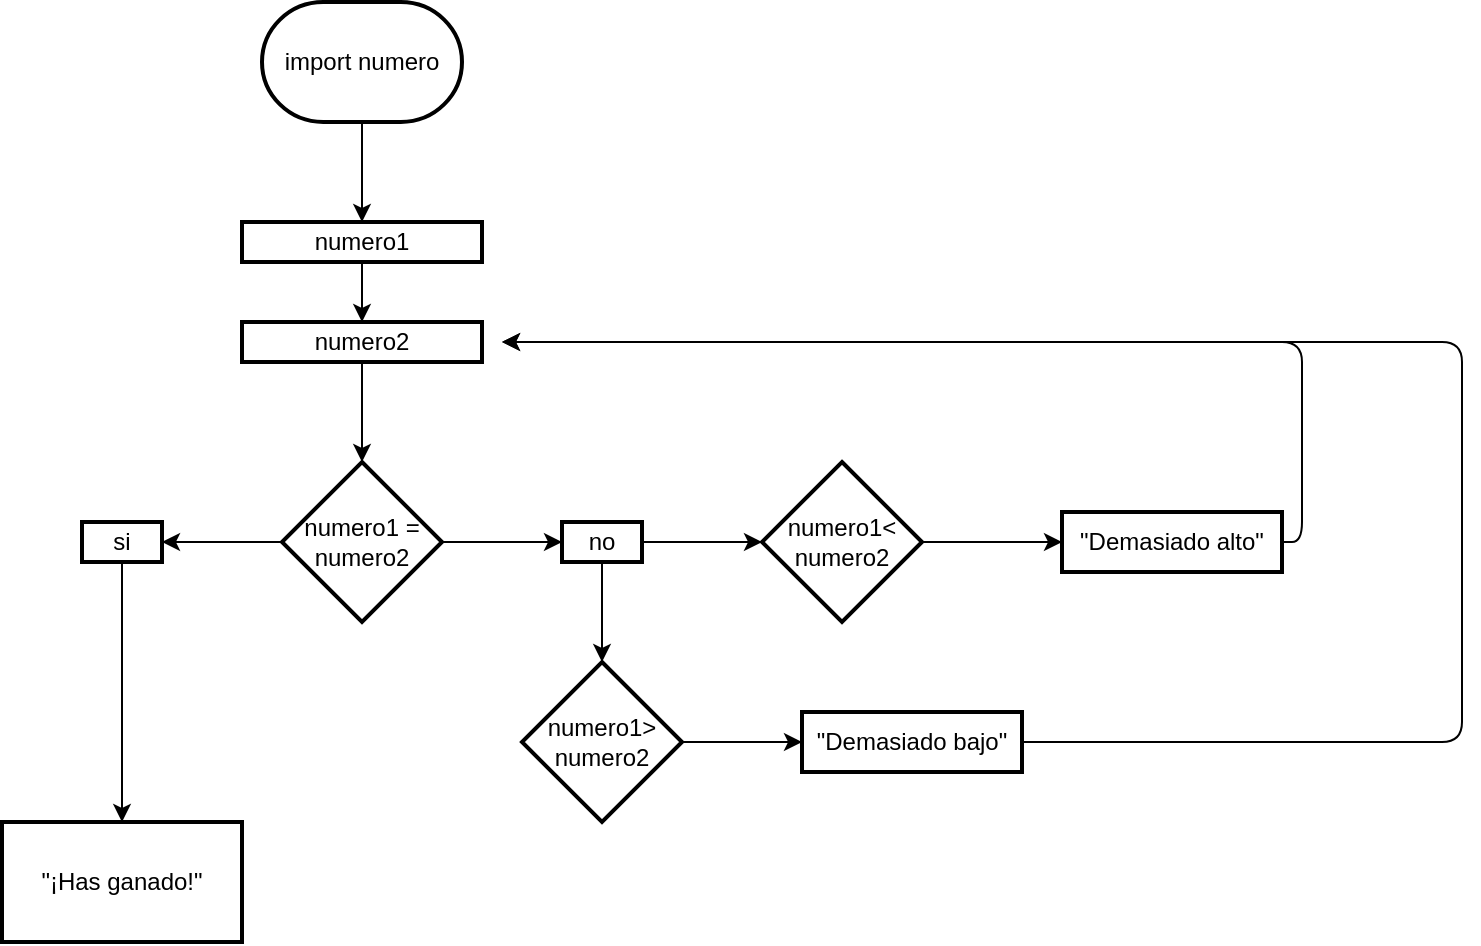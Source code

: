 <mxfile>
    <diagram id="tMnDGULFrH5x7QUlT2aJ" name="Page-1">
        <mxGraphModel dx="1024" dy="539" grid="1" gridSize="10" guides="1" tooltips="1" connect="1" arrows="1" fold="1" page="1" pageScale="1" pageWidth="827" pageHeight="1169" math="0" shadow="0">
            <root>
                <mxCell id="0"/>
                <mxCell id="1" parent="0"/>
                <mxCell id="35" value="" style="edgeStyle=none;html=1;" edge="1" parent="1" source="25" target="34">
                    <mxGeometry relative="1" as="geometry"/>
                </mxCell>
                <mxCell id="25" value="import numero" style="strokeWidth=2;html=1;shape=mxgraph.flowchart.terminator;whiteSpace=wrap;" parent="1" vertex="1">
                    <mxGeometry x="340" y="10" width="100" height="60" as="geometry"/>
                </mxCell>
                <mxCell id="37" value="" style="edgeStyle=none;html=1;" edge="1" parent="1" source="34" target="36">
                    <mxGeometry relative="1" as="geometry"/>
                </mxCell>
                <mxCell id="34" value="numero1" style="whiteSpace=wrap;html=1;strokeWidth=2;" vertex="1" parent="1">
                    <mxGeometry x="330" y="120" width="120" height="20" as="geometry"/>
                </mxCell>
                <mxCell id="41" value="" style="edgeStyle=none;html=1;" edge="1" parent="1" source="36" target="40">
                    <mxGeometry relative="1" as="geometry"/>
                </mxCell>
                <mxCell id="36" value="numero2" style="whiteSpace=wrap;html=1;strokeWidth=2;" vertex="1" parent="1">
                    <mxGeometry x="330" y="170" width="120" height="20" as="geometry"/>
                </mxCell>
                <mxCell id="43" value="" style="edgeStyle=none;html=1;" edge="1" parent="1" source="40" target="42">
                    <mxGeometry relative="1" as="geometry"/>
                </mxCell>
                <mxCell id="53" value="" style="edgeStyle=none;html=1;" edge="1" parent="1" source="40" target="52">
                    <mxGeometry relative="1" as="geometry"/>
                </mxCell>
                <mxCell id="40" value="numero1 = numero2" style="rhombus;whiteSpace=wrap;html=1;strokeWidth=2;" vertex="1" parent="1">
                    <mxGeometry x="350" y="240" width="80" height="80" as="geometry"/>
                </mxCell>
                <mxCell id="45" value="" style="edgeStyle=none;html=1;" edge="1" parent="1" source="42" target="44">
                    <mxGeometry relative="1" as="geometry"/>
                </mxCell>
                <mxCell id="47" value="" style="edgeStyle=none;html=1;" edge="1" parent="1" source="42" target="46">
                    <mxGeometry relative="1" as="geometry"/>
                </mxCell>
                <mxCell id="42" value="no" style="whiteSpace=wrap;html=1;strokeWidth=2;" vertex="1" parent="1">
                    <mxGeometry x="490" y="270" width="40" height="20" as="geometry"/>
                </mxCell>
                <mxCell id="49" value="" style="edgeStyle=none;html=1;" edge="1" parent="1" source="44" target="48">
                    <mxGeometry relative="1" as="geometry"/>
                </mxCell>
                <mxCell id="44" value="numero1&amp;lt; numero2" style="rhombus;whiteSpace=wrap;html=1;strokeWidth=2;" vertex="1" parent="1">
                    <mxGeometry x="590" y="240" width="80" height="80" as="geometry"/>
                </mxCell>
                <mxCell id="51" value="" style="edgeStyle=none;html=1;" edge="1" parent="1" source="46" target="50">
                    <mxGeometry relative="1" as="geometry"/>
                </mxCell>
                <mxCell id="46" value="numero1&amp;gt; numero2" style="rhombus;whiteSpace=wrap;html=1;strokeWidth=2;" vertex="1" parent="1">
                    <mxGeometry x="470" y="340" width="80" height="80" as="geometry"/>
                </mxCell>
                <mxCell id="48" value="&quot;Demasiado alto&quot;" style="whiteSpace=wrap;html=1;strokeWidth=2;" vertex="1" parent="1">
                    <mxGeometry x="740" y="265" width="110" height="30" as="geometry"/>
                </mxCell>
                <mxCell id="50" value="&quot;Demasiado bajo&quot;" style="whiteSpace=wrap;html=1;strokeWidth=2;" vertex="1" parent="1">
                    <mxGeometry x="610" y="365" width="110" height="30" as="geometry"/>
                </mxCell>
                <mxCell id="55" value="" style="edgeStyle=none;html=1;" edge="1" parent="1" source="52" target="54">
                    <mxGeometry relative="1" as="geometry"/>
                </mxCell>
                <mxCell id="52" value="si" style="whiteSpace=wrap;html=1;strokeWidth=2;" vertex="1" parent="1">
                    <mxGeometry x="250" y="270" width="40" height="20" as="geometry"/>
                </mxCell>
                <mxCell id="54" value="&quot;¡Has ganado!&quot;" style="whiteSpace=wrap;html=1;strokeWidth=2;" vertex="1" parent="1">
                    <mxGeometry x="210" y="420" width="120" height="60" as="geometry"/>
                </mxCell>
                <mxCell id="69" value="" style="edgeStyle=elbowEdgeStyle;elbow=horizontal;endArrow=classic;html=1;" edge="1" parent="1">
                    <mxGeometry width="50" height="50" relative="1" as="geometry">
                        <mxPoint x="850" y="280" as="sourcePoint"/>
                        <mxPoint x="460" y="180" as="targetPoint"/>
                        <Array as="points">
                            <mxPoint x="860" y="230"/>
                        </Array>
                    </mxGeometry>
                </mxCell>
                <mxCell id="70" value="" style="edgeStyle=elbowEdgeStyle;elbow=horizontal;endArrow=classic;html=1;" edge="1" parent="1">
                    <mxGeometry width="50" height="50" relative="1" as="geometry">
                        <mxPoint x="720" y="380" as="sourcePoint"/>
                        <mxPoint x="460" y="180" as="targetPoint"/>
                        <Array as="points">
                            <mxPoint x="940" y="250"/>
                        </Array>
                    </mxGeometry>
                </mxCell>
            </root>
        </mxGraphModel>
    </diagram>
</mxfile>